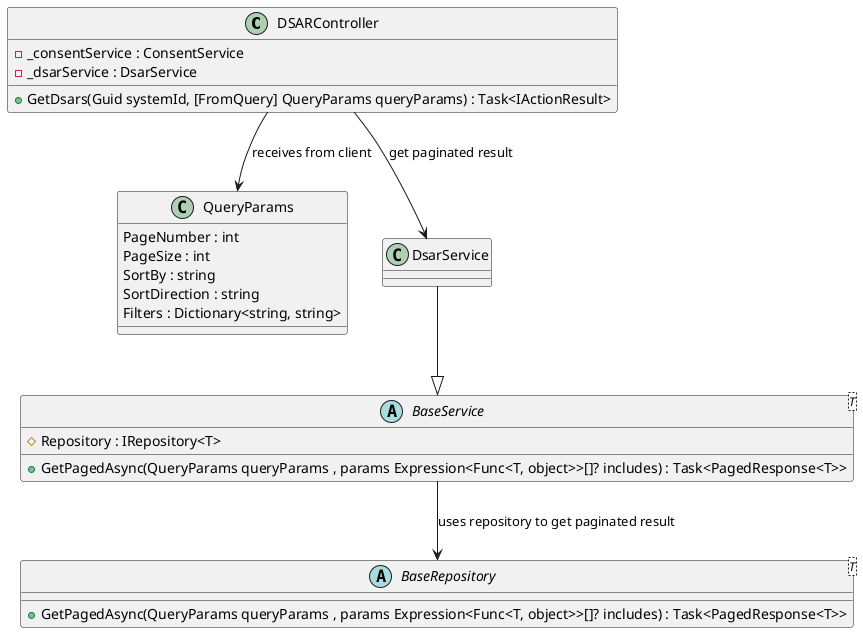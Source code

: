 @startuml

class DSARController {
    -_consentService : ConsentService
    -_dsarService : DsarService

    +GetDsars(Guid systemId, [FromQuery] QueryParams queryParams) : Task<IActionResult>
}

class QueryParams {
    PageNumber : int
    PageSize : int
    SortBy : string
    SortDirection : string
    Filters : Dictionary<string, string>
}

class DsarService {
}

abstract class BaseService<T> {
    #Repository : IRepository<T>

    +GetPagedAsync(QueryParams queryParams , params Expression<Func<T, object>>[]? includes) : Task<PagedResponse<T>>
}

abstract class BaseRepository<T> {
    +GetPagedAsync(QueryParams queryParams , params Expression<Func<T, object>>[]? includes) : Task<PagedResponse<T>>
}

DSARController --> QueryParams : "receives from client"
DSARController --> DsarService : "get paginated result"
BaseService --> BaseRepository : "uses repository to get paginated result"
DsarService --|> BaseService

@enduml